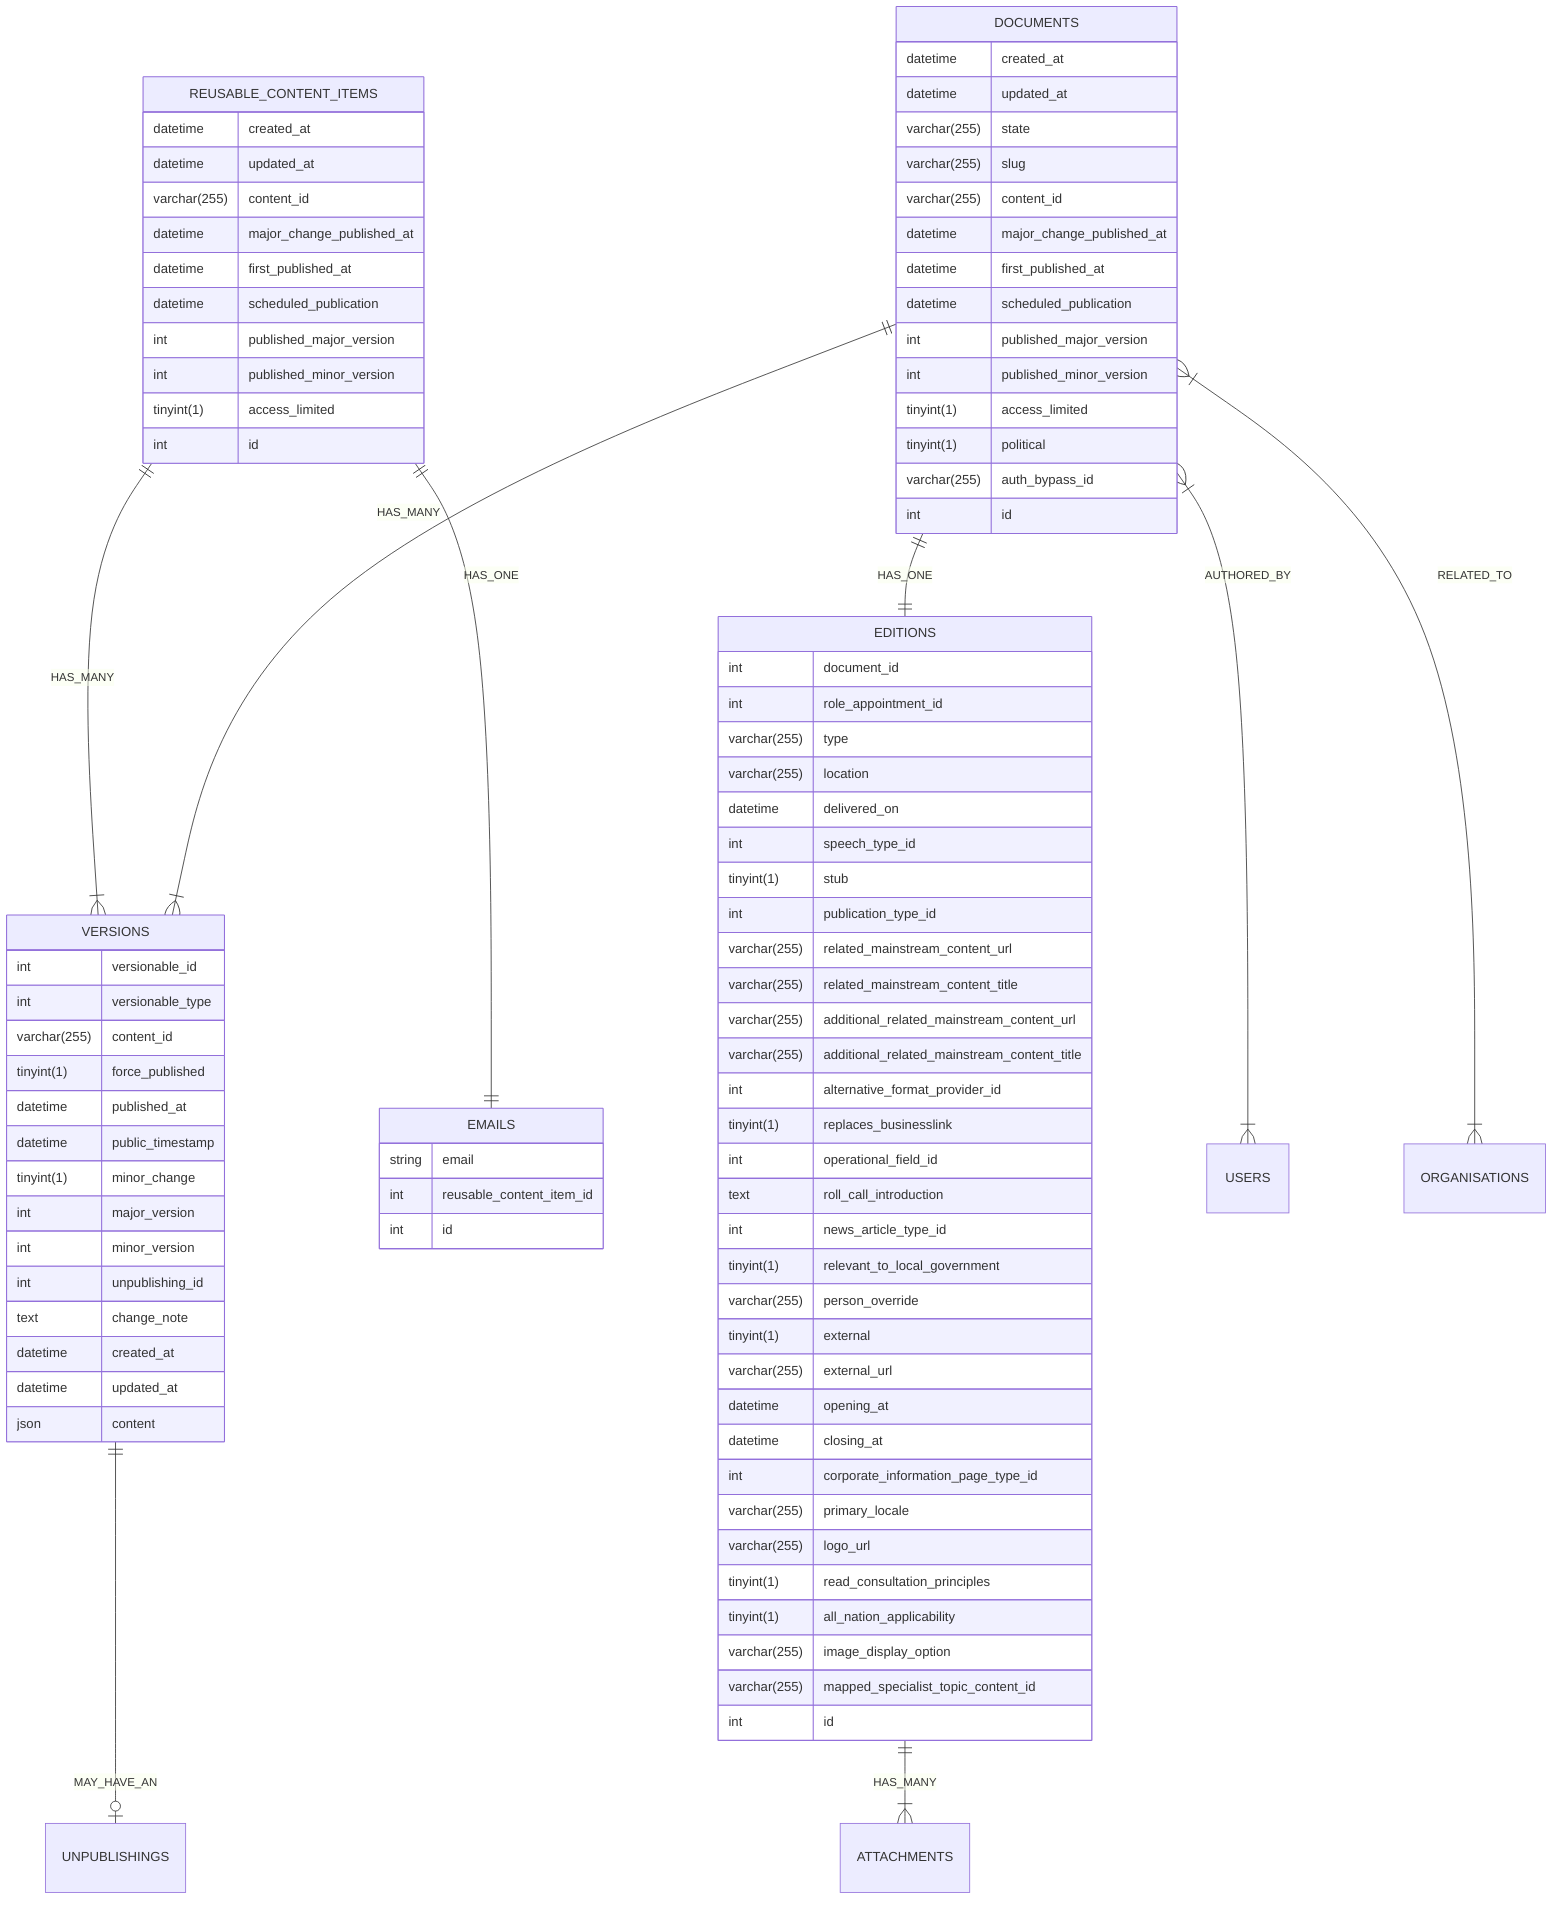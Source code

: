 erDiagram
DOCUMENTS {
   datetime created_at
   datetime updated_at
   varchar(255) state
   %% state only includes draft/reviewed/submitted/published %%
   varchar(255) slug
   varchar(255) content_id
   datetime major_change_published_at
   datetime first_published_at
   datetime scheduled_publication
   int published_major_version
   int published_minor_version
   tinyint(1) access_limited
   tinyint(1) political
   varchar(255) auth_bypass_id
   int id
}
%% Editions can be separated later on to separate tables  %%
EDITIONS {
   int document_id
   int role_appointment_id
   varchar(255) type
   varchar(255) location
   datetime delivered_on
   int speech_type_id
   tinyint(1) stub
   int publication_type_id
   varchar(255) related_mainstream_content_url
   varchar(255) related_mainstream_content_title
   varchar(255) additional_related_mainstream_content_url
   varchar(255) additional_related_mainstream_content_title
   int alternative_format_provider_id
   tinyint(1) replaces_businesslink
   int operational_field_id
   text roll_call_introduction
   int news_article_type_id
   tinyint(1) relevant_to_local_government
   varchar(255) person_override
   tinyint(1) external
   varchar(255) external_url
   datetime opening_at
   datetime closing_at
   int corporate_information_page_type_id
   varchar(255) primary_locale
   varchar(255) logo_url
   tinyint(1) read_consultation_principles
   tinyint(1) all_nation_applicability
   varchar(255) image_display_option
   varchar(255) mapped_specialist_topic_content_id
   int id
}
%% Refactored concerns allow sharing behaviour with documents %%
REUSABLE_CONTENT_ITEMS {
   datetime created_at
   datetime updated_at
   varchar(255) content_id
   datetime major_change_published_at
   datetime first_published_at
   datetime scheduled_publication
   int published_major_version
   int published_minor_version
   tinyint(1) access_limited
   int id
}
EMAILS {
   string email
   int reusable_content_item_id
   int id
}

VERSIONS {
   int versionable_id
   int versionable_type
   varchar(255) content_id
   tinyint(1) force_published
   datetime published_at
   datetime public_timestamp
   tinyint(1) minor_change
   int major_version
   int minor_version
   int unpublishing_id
   text change_note
   datetime created_at
   datetime updated_at
   json content
}

%% Users can be either related to published item and deleted for each version, or maintained across versions %%
USERS {}
ATTACHMENTS {}
UNPUBLISHINGS {}

DOCUMENTS  ||--|| EDITIONS : HAS_ONE
DOCUMENTS  ||--|{ VERSIONS : HAS_MANY
DOCUMENTS  }|--|{ USERS: AUTHORED_BY
DOCUMENTS  }|--|{ ORGANISATIONS: RELATED_TO
EDITIONS   ||--|{ ATTACHMENTS: HAS_MANY
REUSABLE_CONTENT_ITEMS  ||--|{ VERSIONS : HAS_MANY
REUSABLE_CONTENT_ITEMS ||--|| EMAILS : HAS_ONE
VERSIONS ||--o| UNPUBLISHINGS : MAY_HAVE_AN